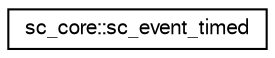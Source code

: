 digraph "Graphical Class Hierarchy"
{
  edge [fontname="FreeSans",fontsize="10",labelfontname="FreeSans",labelfontsize="10"];
  node [fontname="FreeSans",fontsize="10",shape=record];
  rankdir="LR";
  Node0 [label="sc_core::sc_event_timed",height=0.2,width=0.4,color="black", fillcolor="white", style="filled",URL="$a01836.html"];
}
